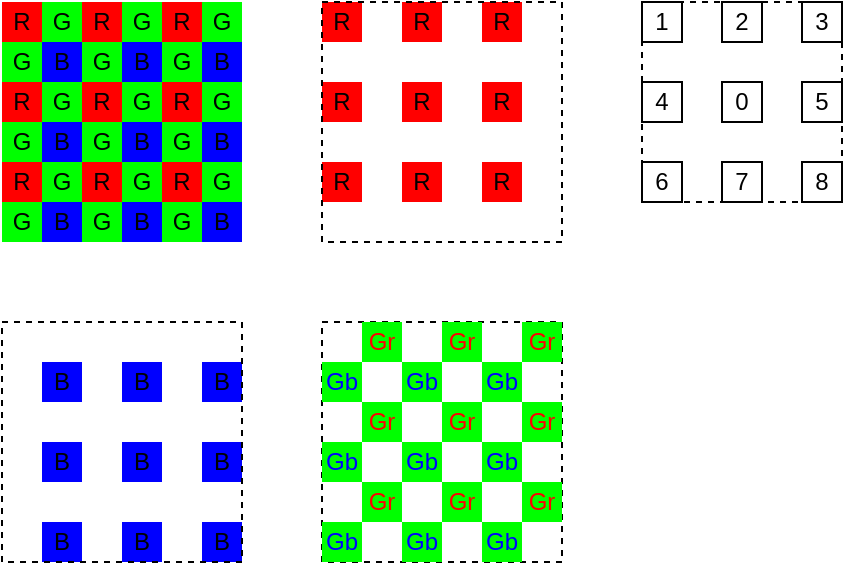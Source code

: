 <mxfile version="20.8.10" type="device" pages="2"><diagram name="DPC" id="U2PI5yvPrA4tIBqOMWy8"><mxGraphModel dx="566" dy="327" grid="1" gridSize="10" guides="1" tooltips="1" connect="1" arrows="1" fold="1" page="1" pageScale="1" pageWidth="1169" pageHeight="827" math="0" shadow="0"><root><mxCell id="0"/><mxCell id="1" parent="0"/><mxCell id="Or1ZSRNZM5Kkvi68vyQR-191" value="" style="whiteSpace=wrap;html=1;aspect=fixed;fillColor=none;dashed=1;" vertex="1" parent="1"><mxGeometry x="440" y="400" width="120" height="120" as="geometry"/></mxCell><mxCell id="Or1ZSRNZM5Kkvi68vyQR-1" value="R" style="whiteSpace=wrap;html=1;aspect=fixed;strokeColor=none;fillColor=#FF0000;" vertex="1" parent="1"><mxGeometry x="320" y="280" width="20" height="20" as="geometry"/></mxCell><mxCell id="Or1ZSRNZM5Kkvi68vyQR-2" value="G" style="whiteSpace=wrap;html=1;aspect=fixed;strokeColor=none;fillColor=#00FF00;" vertex="1" parent="1"><mxGeometry x="340" y="280" width="20" height="20" as="geometry"/></mxCell><mxCell id="Or1ZSRNZM5Kkvi68vyQR-3" value="G" style="whiteSpace=wrap;html=1;aspect=fixed;strokeColor=none;fillColor=#00FF00;" vertex="1" parent="1"><mxGeometry x="320" y="300" width="20" height="20" as="geometry"/></mxCell><mxCell id="Or1ZSRNZM5Kkvi68vyQR-4" value="B" style="whiteSpace=wrap;html=1;aspect=fixed;strokeColor=none;fillColor=#0000FF;" vertex="1" parent="1"><mxGeometry x="340" y="300" width="20" height="20" as="geometry"/></mxCell><mxCell id="Or1ZSRNZM5Kkvi68vyQR-5" value="R" style="whiteSpace=wrap;html=1;aspect=fixed;strokeColor=none;fillColor=#FF0000;" vertex="1" parent="1"><mxGeometry x="360" y="280" width="20" height="20" as="geometry"/></mxCell><mxCell id="Or1ZSRNZM5Kkvi68vyQR-6" value="G" style="whiteSpace=wrap;html=1;aspect=fixed;strokeColor=none;fillColor=#00FF00;" vertex="1" parent="1"><mxGeometry x="380" y="280" width="20" height="20" as="geometry"/></mxCell><mxCell id="Or1ZSRNZM5Kkvi68vyQR-7" value="G" style="whiteSpace=wrap;html=1;aspect=fixed;strokeColor=none;fillColor=#00FF00;" vertex="1" parent="1"><mxGeometry x="360" y="300" width="20" height="20" as="geometry"/></mxCell><mxCell id="Or1ZSRNZM5Kkvi68vyQR-8" value="B" style="whiteSpace=wrap;html=1;aspect=fixed;strokeColor=none;fillColor=#0000FF;" vertex="1" parent="1"><mxGeometry x="380" y="300" width="20" height="20" as="geometry"/></mxCell><mxCell id="Or1ZSRNZM5Kkvi68vyQR-9" value="R" style="whiteSpace=wrap;html=1;aspect=fixed;strokeColor=none;fillColor=#FF0000;" vertex="1" parent="1"><mxGeometry x="320" y="320" width="20" height="20" as="geometry"/></mxCell><mxCell id="Or1ZSRNZM5Kkvi68vyQR-10" value="G" style="whiteSpace=wrap;html=1;aspect=fixed;strokeColor=none;fillColor=#00FF00;" vertex="1" parent="1"><mxGeometry x="340" y="320" width="20" height="20" as="geometry"/></mxCell><mxCell id="Or1ZSRNZM5Kkvi68vyQR-11" value="G" style="whiteSpace=wrap;html=1;aspect=fixed;strokeColor=none;fillColor=#00FF00;" vertex="1" parent="1"><mxGeometry x="320" y="340" width="20" height="20" as="geometry"/></mxCell><mxCell id="Or1ZSRNZM5Kkvi68vyQR-12" value="B" style="whiteSpace=wrap;html=1;aspect=fixed;strokeColor=none;fillColor=#0000FF;" vertex="1" parent="1"><mxGeometry x="340" y="340" width="20" height="20" as="geometry"/></mxCell><mxCell id="Or1ZSRNZM5Kkvi68vyQR-13" value="R" style="whiteSpace=wrap;html=1;aspect=fixed;strokeColor=none;fillColor=#FF0000;" vertex="1" parent="1"><mxGeometry x="360" y="320" width="20" height="20" as="geometry"/></mxCell><mxCell id="Or1ZSRNZM5Kkvi68vyQR-14" value="G" style="whiteSpace=wrap;html=1;aspect=fixed;strokeColor=none;fillColor=#00FF00;" vertex="1" parent="1"><mxGeometry x="380" y="320" width="20" height="20" as="geometry"/></mxCell><mxCell id="Or1ZSRNZM5Kkvi68vyQR-15" value="G" style="whiteSpace=wrap;html=1;aspect=fixed;strokeColor=none;fillColor=#00FF00;" vertex="1" parent="1"><mxGeometry x="360" y="340" width="20" height="20" as="geometry"/></mxCell><mxCell id="Or1ZSRNZM5Kkvi68vyQR-16" value="B" style="whiteSpace=wrap;html=1;aspect=fixed;strokeColor=none;fillColor=#0000FF;" vertex="1" parent="1"><mxGeometry x="380" y="340" width="20" height="20" as="geometry"/></mxCell><mxCell id="Or1ZSRNZM5Kkvi68vyQR-17" value="R" style="whiteSpace=wrap;html=1;aspect=fixed;strokeColor=none;fillColor=#FF0000;" vertex="1" parent="1"><mxGeometry x="320" y="240" width="20" height="20" as="geometry"/></mxCell><mxCell id="Or1ZSRNZM5Kkvi68vyQR-18" value="G" style="whiteSpace=wrap;html=1;aspect=fixed;strokeColor=none;fillColor=#00FF00;" vertex="1" parent="1"><mxGeometry x="340" y="240" width="20" height="20" as="geometry"/></mxCell><mxCell id="Or1ZSRNZM5Kkvi68vyQR-19" value="G" style="whiteSpace=wrap;html=1;aspect=fixed;strokeColor=none;fillColor=#00FF00;" vertex="1" parent="1"><mxGeometry x="320" y="260" width="20" height="20" as="geometry"/></mxCell><mxCell id="Or1ZSRNZM5Kkvi68vyQR-20" value="B" style="whiteSpace=wrap;html=1;aspect=fixed;strokeColor=none;fillColor=#0000FF;" vertex="1" parent="1"><mxGeometry x="340" y="260" width="20" height="20" as="geometry"/></mxCell><mxCell id="Or1ZSRNZM5Kkvi68vyQR-21" value="R" style="whiteSpace=wrap;html=1;aspect=fixed;strokeColor=none;fillColor=#FF0000;" vertex="1" parent="1"><mxGeometry x="360" y="240" width="20" height="20" as="geometry"/></mxCell><mxCell id="Or1ZSRNZM5Kkvi68vyQR-22" value="G" style="whiteSpace=wrap;html=1;aspect=fixed;strokeColor=none;fillColor=#00FF00;" vertex="1" parent="1"><mxGeometry x="380" y="240" width="20" height="20" as="geometry"/></mxCell><mxCell id="Or1ZSRNZM5Kkvi68vyQR-23" value="G" style="whiteSpace=wrap;html=1;aspect=fixed;strokeColor=none;fillColor=#00FF00;" vertex="1" parent="1"><mxGeometry x="360" y="260" width="20" height="20" as="geometry"/></mxCell><mxCell id="Or1ZSRNZM5Kkvi68vyQR-24" value="B" style="whiteSpace=wrap;html=1;aspect=fixed;strokeColor=none;fillColor=#0000FF;" vertex="1" parent="1"><mxGeometry x="380" y="260" width="20" height="20" as="geometry"/></mxCell><mxCell id="Or1ZSRNZM5Kkvi68vyQR-25" value="R" style="whiteSpace=wrap;html=1;aspect=fixed;strokeColor=none;fillColor=#FF0000;" vertex="1" parent="1"><mxGeometry x="280" y="280" width="20" height="20" as="geometry"/></mxCell><mxCell id="Or1ZSRNZM5Kkvi68vyQR-26" value="G" style="whiteSpace=wrap;html=1;aspect=fixed;strokeColor=none;fillColor=#00FF00;" vertex="1" parent="1"><mxGeometry x="300" y="280" width="20" height="20" as="geometry"/></mxCell><mxCell id="Or1ZSRNZM5Kkvi68vyQR-27" value="G" style="whiteSpace=wrap;html=1;aspect=fixed;strokeColor=none;fillColor=#00FF00;" vertex="1" parent="1"><mxGeometry x="280" y="300" width="20" height="20" as="geometry"/></mxCell><mxCell id="Or1ZSRNZM5Kkvi68vyQR-28" value="B" style="whiteSpace=wrap;html=1;aspect=fixed;strokeColor=none;fillColor=#0000FF;" vertex="1" parent="1"><mxGeometry x="300" y="300" width="20" height="20" as="geometry"/></mxCell><mxCell id="Or1ZSRNZM5Kkvi68vyQR-29" value="R" style="whiteSpace=wrap;html=1;aspect=fixed;strokeColor=none;fillColor=#FF0000;" vertex="1" parent="1"><mxGeometry x="280" y="320" width="20" height="20" as="geometry"/></mxCell><mxCell id="Or1ZSRNZM5Kkvi68vyQR-30" value="G" style="whiteSpace=wrap;html=1;aspect=fixed;strokeColor=none;fillColor=#00FF00;" vertex="1" parent="1"><mxGeometry x="300" y="320" width="20" height="20" as="geometry"/></mxCell><mxCell id="Or1ZSRNZM5Kkvi68vyQR-31" value="G" style="whiteSpace=wrap;html=1;aspect=fixed;strokeColor=none;fillColor=#00FF00;" vertex="1" parent="1"><mxGeometry x="280" y="340" width="20" height="20" as="geometry"/></mxCell><mxCell id="Or1ZSRNZM5Kkvi68vyQR-32" value="B" style="whiteSpace=wrap;html=1;aspect=fixed;strokeColor=none;fillColor=#0000FF;" vertex="1" parent="1"><mxGeometry x="300" y="340" width="20" height="20" as="geometry"/></mxCell><mxCell id="Or1ZSRNZM5Kkvi68vyQR-33" value="R" style="whiteSpace=wrap;html=1;aspect=fixed;strokeColor=none;fillColor=#FF0000;" vertex="1" parent="1"><mxGeometry x="280" y="240" width="20" height="20" as="geometry"/></mxCell><mxCell id="Or1ZSRNZM5Kkvi68vyQR-34" value="G" style="whiteSpace=wrap;html=1;aspect=fixed;strokeColor=none;fillColor=#00FF00;" vertex="1" parent="1"><mxGeometry x="300" y="240" width="20" height="20" as="geometry"/></mxCell><mxCell id="Or1ZSRNZM5Kkvi68vyQR-35" value="G" style="whiteSpace=wrap;html=1;aspect=fixed;strokeColor=none;fillColor=#00FF00;" vertex="1" parent="1"><mxGeometry x="280" y="260" width="20" height="20" as="geometry"/></mxCell><mxCell id="Or1ZSRNZM5Kkvi68vyQR-36" value="B" style="whiteSpace=wrap;html=1;aspect=fixed;strokeColor=none;fillColor=#0000FF;" vertex="1" parent="1"><mxGeometry x="300" y="260" width="20" height="20" as="geometry"/></mxCell><mxCell id="Or1ZSRNZM5Kkvi68vyQR-37" value="R" style="whiteSpace=wrap;html=1;aspect=fixed;strokeColor=none;fillColor=#FF0000;" vertex="1" parent="1"><mxGeometry x="480" y="280" width="20" height="20" as="geometry"/></mxCell><mxCell id="Or1ZSRNZM5Kkvi68vyQR-41" value="R" style="whiteSpace=wrap;html=1;aspect=fixed;strokeColor=none;fillColor=#FF0000;" vertex="1" parent="1"><mxGeometry x="520" y="280" width="20" height="20" as="geometry"/></mxCell><mxCell id="Or1ZSRNZM5Kkvi68vyQR-45" value="R" style="whiteSpace=wrap;html=1;aspect=fixed;strokeColor=none;fillColor=#FF0000;" vertex="1" parent="1"><mxGeometry x="480" y="320" width="20" height="20" as="geometry"/></mxCell><mxCell id="Or1ZSRNZM5Kkvi68vyQR-49" value="R" style="whiteSpace=wrap;html=1;aspect=fixed;strokeColor=none;fillColor=#FF0000;" vertex="1" parent="1"><mxGeometry x="520" y="320" width="20" height="20" as="geometry"/></mxCell><mxCell id="Or1ZSRNZM5Kkvi68vyQR-53" value="R" style="whiteSpace=wrap;html=1;aspect=fixed;strokeColor=none;fillColor=#FF0000;" vertex="1" parent="1"><mxGeometry x="480" y="240" width="20" height="20" as="geometry"/></mxCell><mxCell id="Or1ZSRNZM5Kkvi68vyQR-57" value="R" style="whiteSpace=wrap;html=1;aspect=fixed;strokeColor=none;fillColor=#FF0000;" vertex="1" parent="1"><mxGeometry x="520" y="240" width="20" height="20" as="geometry"/></mxCell><mxCell id="Or1ZSRNZM5Kkvi68vyQR-61" value="R" style="whiteSpace=wrap;html=1;aspect=fixed;strokeColor=none;fillColor=#FF0000;" vertex="1" parent="1"><mxGeometry x="440" y="280" width="20" height="20" as="geometry"/></mxCell><mxCell id="Or1ZSRNZM5Kkvi68vyQR-65" value="R" style="whiteSpace=wrap;html=1;aspect=fixed;strokeColor=none;fillColor=#FF0000;" vertex="1" parent="1"><mxGeometry x="440" y="320" width="20" height="20" as="geometry"/></mxCell><mxCell id="Or1ZSRNZM5Kkvi68vyQR-69" value="R" style="whiteSpace=wrap;html=1;aspect=fixed;strokeColor=none;fillColor=#FF0000;" vertex="1" parent="1"><mxGeometry x="440" y="240" width="20" height="20" as="geometry"/></mxCell><mxCell id="Or1ZSRNZM5Kkvi68vyQR-73" value="R" style="whiteSpace=wrap;html=1;aspect=fixed;strokeColor=none;fillColor=#FF0000;" vertex="1" parent="1"><mxGeometry x="480" y="280" width="20" height="20" as="geometry"/></mxCell><mxCell id="Or1ZSRNZM5Kkvi68vyQR-77" value="R" style="whiteSpace=wrap;html=1;aspect=fixed;strokeColor=none;fillColor=#FF0000;" vertex="1" parent="1"><mxGeometry x="520" y="280" width="20" height="20" as="geometry"/></mxCell><mxCell id="Or1ZSRNZM5Kkvi68vyQR-81" value="R" style="whiteSpace=wrap;html=1;aspect=fixed;strokeColor=none;fillColor=#FF0000;" vertex="1" parent="1"><mxGeometry x="480" y="320" width="20" height="20" as="geometry"/></mxCell><mxCell id="Or1ZSRNZM5Kkvi68vyQR-85" value="R" style="whiteSpace=wrap;html=1;aspect=fixed;strokeColor=none;fillColor=#FF0000;" vertex="1" parent="1"><mxGeometry x="520" y="320" width="20" height="20" as="geometry"/></mxCell><mxCell id="Or1ZSRNZM5Kkvi68vyQR-89" value="R" style="whiteSpace=wrap;html=1;aspect=fixed;strokeColor=none;fillColor=#FF0000;" vertex="1" parent="1"><mxGeometry x="480" y="240" width="20" height="20" as="geometry"/></mxCell><mxCell id="Or1ZSRNZM5Kkvi68vyQR-93" value="R" style="whiteSpace=wrap;html=1;aspect=fixed;strokeColor=none;fillColor=#FF0000;" vertex="1" parent="1"><mxGeometry x="520" y="240" width="20" height="20" as="geometry"/></mxCell><mxCell id="Or1ZSRNZM5Kkvi68vyQR-97" value="R" style="whiteSpace=wrap;html=1;aspect=fixed;strokeColor=none;fillColor=#FF0000;" vertex="1" parent="1"><mxGeometry x="440" y="280" width="20" height="20" as="geometry"/></mxCell><mxCell id="Or1ZSRNZM5Kkvi68vyQR-101" value="R" style="whiteSpace=wrap;html=1;aspect=fixed;strokeColor=none;fillColor=#FF0000;" vertex="1" parent="1"><mxGeometry x="440" y="320" width="20" height="20" as="geometry"/></mxCell><mxCell id="Or1ZSRNZM5Kkvi68vyQR-105" value="R" style="whiteSpace=wrap;html=1;aspect=fixed;strokeColor=none;fillColor=#FF0000;" vertex="1" parent="1"><mxGeometry x="440" y="240" width="20" height="20" as="geometry"/></mxCell><mxCell id="Or1ZSRNZM5Kkvi68vyQR-113" value="B" style="whiteSpace=wrap;html=1;aspect=fixed;strokeColor=none;fillColor=#0000FF;" vertex="1" parent="1"><mxGeometry x="340" y="460" width="20" height="20" as="geometry"/></mxCell><mxCell id="Or1ZSRNZM5Kkvi68vyQR-117" value="B" style="whiteSpace=wrap;html=1;aspect=fixed;strokeColor=none;fillColor=#0000FF;" vertex="1" parent="1"><mxGeometry x="380" y="460" width="20" height="20" as="geometry"/></mxCell><mxCell id="Or1ZSRNZM5Kkvi68vyQR-121" value="B" style="whiteSpace=wrap;html=1;aspect=fixed;strokeColor=none;fillColor=#0000FF;" vertex="1" parent="1"><mxGeometry x="340" y="500" width="20" height="20" as="geometry"/></mxCell><mxCell id="Or1ZSRNZM5Kkvi68vyQR-125" value="B" style="whiteSpace=wrap;html=1;aspect=fixed;strokeColor=none;fillColor=#0000FF;" vertex="1" parent="1"><mxGeometry x="380" y="500" width="20" height="20" as="geometry"/></mxCell><mxCell id="Or1ZSRNZM5Kkvi68vyQR-129" value="B" style="whiteSpace=wrap;html=1;aspect=fixed;strokeColor=none;fillColor=#0000FF;" vertex="1" parent="1"><mxGeometry x="340" y="420" width="20" height="20" as="geometry"/></mxCell><mxCell id="Or1ZSRNZM5Kkvi68vyQR-133" value="B" style="whiteSpace=wrap;html=1;aspect=fixed;strokeColor=none;fillColor=#0000FF;" vertex="1" parent="1"><mxGeometry x="380" y="420" width="20" height="20" as="geometry"/></mxCell><mxCell id="Or1ZSRNZM5Kkvi68vyQR-137" value="B" style="whiteSpace=wrap;html=1;aspect=fixed;strokeColor=none;fillColor=#0000FF;" vertex="1" parent="1"><mxGeometry x="300" y="460" width="20" height="20" as="geometry"/></mxCell><mxCell id="Or1ZSRNZM5Kkvi68vyQR-141" value="B" style="whiteSpace=wrap;html=1;aspect=fixed;strokeColor=none;fillColor=#0000FF;" vertex="1" parent="1"><mxGeometry x="300" y="500" width="20" height="20" as="geometry"/></mxCell><mxCell id="Or1ZSRNZM5Kkvi68vyQR-145" value="B" style="whiteSpace=wrap;html=1;aspect=fixed;strokeColor=none;fillColor=#0000FF;" vertex="1" parent="1"><mxGeometry x="300" y="420" width="20" height="20" as="geometry"/></mxCell><mxCell id="Or1ZSRNZM5Kkvi68vyQR-146" value="" style="whiteSpace=wrap;html=1;aspect=fixed;fillColor=none;dashed=1;" vertex="1" parent="1"><mxGeometry x="440" y="240" width="120" height="120" as="geometry"/></mxCell><mxCell id="Or1ZSRNZM5Kkvi68vyQR-147" value="" style="whiteSpace=wrap;html=1;aspect=fixed;fillColor=none;dashed=1;" vertex="1" parent="1"><mxGeometry x="280" y="400" width="120" height="120" as="geometry"/></mxCell><mxCell id="Or1ZSRNZM5Kkvi68vyQR-150" value="Gr" style="whiteSpace=wrap;html=1;aspect=fixed;strokeColor=none;fillColor=#00FF00;fontColor=#ff0000;" vertex="1" parent="1"><mxGeometry x="500" y="440" width="20" height="20" as="geometry"/></mxCell><mxCell id="Or1ZSRNZM5Kkvi68vyQR-151" value="Gb" style="whiteSpace=wrap;html=1;aspect=fixed;strokeColor=none;fillColor=#00FF00;fontColor=#0000ff;" vertex="1" parent="1"><mxGeometry x="480" y="460" width="20" height="20" as="geometry"/></mxCell><mxCell id="Or1ZSRNZM5Kkvi68vyQR-154" value="Gr" style="whiteSpace=wrap;html=1;aspect=fixed;strokeColor=none;fillColor=#00FF00;fontColor=#ff0000;" vertex="1" parent="1"><mxGeometry x="540" y="440" width="20" height="20" as="geometry"/></mxCell><mxCell id="Or1ZSRNZM5Kkvi68vyQR-155" value="Gb" style="whiteSpace=wrap;html=1;aspect=fixed;strokeColor=none;fillColor=#00FF00;fontColor=#0000ff;" vertex="1" parent="1"><mxGeometry x="520" y="460" width="20" height="20" as="geometry"/></mxCell><mxCell id="Or1ZSRNZM5Kkvi68vyQR-158" value="Gr" style="whiteSpace=wrap;html=1;aspect=fixed;strokeColor=none;fillColor=#00FF00;fontColor=#ff0000;" vertex="1" parent="1"><mxGeometry x="500" y="480" width="20" height="20" as="geometry"/></mxCell><mxCell id="Or1ZSRNZM5Kkvi68vyQR-159" value="Gb" style="whiteSpace=wrap;html=1;aspect=fixed;strokeColor=none;fillColor=#00FF00;fontColor=#0000ff;" vertex="1" parent="1"><mxGeometry x="480" y="500" width="20" height="20" as="geometry"/></mxCell><mxCell id="Or1ZSRNZM5Kkvi68vyQR-162" value="Gr" style="whiteSpace=wrap;html=1;aspect=fixed;strokeColor=none;fillColor=#00FF00;fontColor=#ff0000;" vertex="1" parent="1"><mxGeometry x="540" y="480" width="20" height="20" as="geometry"/></mxCell><mxCell id="Or1ZSRNZM5Kkvi68vyQR-163" value="Gb" style="whiteSpace=wrap;html=1;aspect=fixed;strokeColor=none;fillColor=#00FF00;fontColor=#0000ff;" vertex="1" parent="1"><mxGeometry x="520" y="500" width="20" height="20" as="geometry"/></mxCell><mxCell id="Or1ZSRNZM5Kkvi68vyQR-166" value="Gr" style="whiteSpace=wrap;html=1;aspect=fixed;strokeColor=none;fillColor=#00FF00;fontColor=#ff0000;" vertex="1" parent="1"><mxGeometry x="500" y="400" width="20" height="20" as="geometry"/></mxCell><mxCell id="Or1ZSRNZM5Kkvi68vyQR-167" value="Gb" style="whiteSpace=wrap;html=1;aspect=fixed;strokeColor=none;fillColor=#00FF00;fontColor=#0000ff;" vertex="1" parent="1"><mxGeometry x="480" y="420" width="20" height="20" as="geometry"/></mxCell><mxCell id="Or1ZSRNZM5Kkvi68vyQR-170" value="Gr" style="whiteSpace=wrap;html=1;aspect=fixed;strokeColor=none;fillColor=#00FF00;fontColor=#ff0000;" vertex="1" parent="1"><mxGeometry x="540" y="400" width="20" height="20" as="geometry"/></mxCell><mxCell id="Or1ZSRNZM5Kkvi68vyQR-171" value="Gb" style="whiteSpace=wrap;html=1;aspect=fixed;strokeColor=none;fillColor=#00FF00;fontColor=#0000ff;" vertex="1" parent="1"><mxGeometry x="520" y="420" width="20" height="20" as="geometry"/></mxCell><mxCell id="Or1ZSRNZM5Kkvi68vyQR-174" value="Gr" style="whiteSpace=wrap;html=1;aspect=fixed;strokeColor=none;fillColor=#00FF00;fontColor=#ff0000;" vertex="1" parent="1"><mxGeometry x="460" y="440" width="20" height="20" as="geometry"/></mxCell><mxCell id="Or1ZSRNZM5Kkvi68vyQR-175" value="Gb" style="whiteSpace=wrap;html=1;aspect=fixed;strokeColor=none;fillColor=#00FF00;fontColor=#0000ff;" vertex="1" parent="1"><mxGeometry x="440" y="460" width="20" height="20" as="geometry"/></mxCell><mxCell id="Or1ZSRNZM5Kkvi68vyQR-178" value="Gr" style="whiteSpace=wrap;html=1;aspect=fixed;strokeColor=none;fillColor=#00FF00;fontColor=#ff0000;" vertex="1" parent="1"><mxGeometry x="460" y="480" width="20" height="20" as="geometry"/></mxCell><mxCell id="Or1ZSRNZM5Kkvi68vyQR-179" value="Gb" style="whiteSpace=wrap;html=1;aspect=fixed;strokeColor=none;fillColor=#00FF00;fontColor=#0000ff;" vertex="1" parent="1"><mxGeometry x="440" y="500" width="20" height="20" as="geometry"/></mxCell><mxCell id="Or1ZSRNZM5Kkvi68vyQR-182" value="Gr" style="whiteSpace=wrap;html=1;aspect=fixed;strokeColor=none;fillColor=#00FF00;fontColor=#ff0000;" vertex="1" parent="1"><mxGeometry x="460" y="400" width="20" height="20" as="geometry"/></mxCell><mxCell id="Or1ZSRNZM5Kkvi68vyQR-183" value="Gb" style="whiteSpace=wrap;html=1;aspect=fixed;strokeColor=none;fillColor=#00FF00;fontColor=#0000ff;" vertex="1" parent="1"><mxGeometry x="440" y="420" width="20" height="20" as="geometry"/></mxCell><mxCell id="QbTkKZFKARU6BMDzXBl1-1" value="R" style="whiteSpace=wrap;html=1;aspect=fixed;" vertex="1" parent="1"><mxGeometry x="640" y="280" width="20" height="20" as="geometry"/></mxCell><mxCell id="QbTkKZFKARU6BMDzXBl1-2" value="R" style="whiteSpace=wrap;html=1;aspect=fixed;" vertex="1" parent="1"><mxGeometry x="680" y="280" width="20" height="20" as="geometry"/></mxCell><mxCell id="QbTkKZFKARU6BMDzXBl1-3" value="R" style="whiteSpace=wrap;html=1;aspect=fixed;" vertex="1" parent="1"><mxGeometry x="640" y="320" width="20" height="20" as="geometry"/></mxCell><mxCell id="QbTkKZFKARU6BMDzXBl1-4" value="R" style="whiteSpace=wrap;html=1;aspect=fixed;" vertex="1" parent="1"><mxGeometry x="680" y="320" width="20" height="20" as="geometry"/></mxCell><mxCell id="QbTkKZFKARU6BMDzXBl1-5" value="R" style="whiteSpace=wrap;html=1;aspect=fixed;" vertex="1" parent="1"><mxGeometry x="640" y="240" width="20" height="20" as="geometry"/></mxCell><mxCell id="QbTkKZFKARU6BMDzXBl1-6" value="R" style="whiteSpace=wrap;html=1;aspect=fixed;" vertex="1" parent="1"><mxGeometry x="680" y="240" width="20" height="20" as="geometry"/></mxCell><mxCell id="QbTkKZFKARU6BMDzXBl1-7" value="R" style="whiteSpace=wrap;html=1;aspect=fixed;" vertex="1" parent="1"><mxGeometry x="600" y="280" width="20" height="20" as="geometry"/></mxCell><mxCell id="QbTkKZFKARU6BMDzXBl1-8" value="R" style="whiteSpace=wrap;html=1;aspect=fixed;" vertex="1" parent="1"><mxGeometry x="600" y="320" width="20" height="20" as="geometry"/></mxCell><mxCell id="QbTkKZFKARU6BMDzXBl1-9" value="R" style="whiteSpace=wrap;html=1;aspect=fixed;" vertex="1" parent="1"><mxGeometry x="600" y="240" width="20" height="20" as="geometry"/></mxCell><mxCell id="QbTkKZFKARU6BMDzXBl1-10" value="0" style="whiteSpace=wrap;html=1;aspect=fixed;" vertex="1" parent="1"><mxGeometry x="640" y="280" width="20" height="20" as="geometry"/></mxCell><mxCell id="QbTkKZFKARU6BMDzXBl1-11" value="5" style="whiteSpace=wrap;html=1;aspect=fixed;" vertex="1" parent="1"><mxGeometry x="680" y="280" width="20" height="20" as="geometry"/></mxCell><mxCell id="QbTkKZFKARU6BMDzXBl1-12" value="7" style="whiteSpace=wrap;html=1;aspect=fixed;" vertex="1" parent="1"><mxGeometry x="640" y="320" width="20" height="20" as="geometry"/></mxCell><mxCell id="QbTkKZFKARU6BMDzXBl1-13" value="8" style="whiteSpace=wrap;html=1;aspect=fixed;" vertex="1" parent="1"><mxGeometry x="680" y="320" width="20" height="20" as="geometry"/></mxCell><mxCell id="QbTkKZFKARU6BMDzXBl1-14" value="2" style="whiteSpace=wrap;html=1;aspect=fixed;" vertex="1" parent="1"><mxGeometry x="640" y="240" width="20" height="20" as="geometry"/></mxCell><mxCell id="QbTkKZFKARU6BMDzXBl1-15" value="3" style="whiteSpace=wrap;html=1;aspect=fixed;" vertex="1" parent="1"><mxGeometry x="680" y="240" width="20" height="20" as="geometry"/></mxCell><mxCell id="QbTkKZFKARU6BMDzXBl1-16" value="4" style="whiteSpace=wrap;html=1;aspect=fixed;" vertex="1" parent="1"><mxGeometry x="600" y="280" width="20" height="20" as="geometry"/></mxCell><mxCell id="QbTkKZFKARU6BMDzXBl1-17" value="6" style="whiteSpace=wrap;html=1;aspect=fixed;" vertex="1" parent="1"><mxGeometry x="600" y="320" width="20" height="20" as="geometry"/></mxCell><mxCell id="QbTkKZFKARU6BMDzXBl1-18" value="1" style="whiteSpace=wrap;html=1;aspect=fixed;" vertex="1" parent="1"><mxGeometry x="600" y="240" width="20" height="20" as="geometry"/></mxCell><mxCell id="QbTkKZFKARU6BMDzXBl1-20" value="" style="whiteSpace=wrap;html=1;aspect=fixed;fillColor=none;dashed=1;" vertex="1" parent="1"><mxGeometry x="600" y="240" width="100" height="100" as="geometry"/></mxCell></root></mxGraphModel></diagram><diagram id="KlS2wlNmmzP0hfHvqS9E" name="DMS"><mxGraphModel dx="566" dy="327" grid="1" gridSize="10" guides="1" tooltips="1" connect="1" arrows="1" fold="1" page="1" pageScale="1" pageWidth="1169" pageHeight="827" math="0" shadow="0"><root><mxCell id="0"/><mxCell id="1" parent="0"/><mxCell id="ehLy4ugU-ZstgYpbvErb-1" value="R" style="whiteSpace=wrap;html=1;aspect=fixed;strokeColor=none;fillColor=#FF0000;" vertex="1" parent="1"><mxGeometry x="320" y="280" width="20" height="20" as="geometry"/></mxCell><mxCell id="ehLy4ugU-ZstgYpbvErb-2" value="G" style="whiteSpace=wrap;html=1;aspect=fixed;strokeColor=none;fillColor=#00FF00;" vertex="1" parent="1"><mxGeometry x="340" y="280" width="20" height="20" as="geometry"/></mxCell><mxCell id="ehLy4ugU-ZstgYpbvErb-3" value="G" style="whiteSpace=wrap;html=1;aspect=fixed;strokeColor=none;fillColor=#00FF00;" vertex="1" parent="1"><mxGeometry x="320" y="300" width="20" height="20" as="geometry"/></mxCell><mxCell id="ehLy4ugU-ZstgYpbvErb-4" value="B" style="whiteSpace=wrap;html=1;aspect=fixed;strokeColor=none;fillColor=#0000FF;" vertex="1" parent="1"><mxGeometry x="340" y="300" width="20" height="20" as="geometry"/></mxCell><mxCell id="ehLy4ugU-ZstgYpbvErb-17" value="R" style="whiteSpace=wrap;html=1;aspect=fixed;strokeColor=none;fillColor=#FF0000;" vertex="1" parent="1"><mxGeometry x="320" y="240" width="20" height="20" as="geometry"/></mxCell><mxCell id="ehLy4ugU-ZstgYpbvErb-18" value="G" style="whiteSpace=wrap;html=1;aspect=fixed;strokeColor=none;fillColor=#00FF00;" vertex="1" parent="1"><mxGeometry x="340" y="240" width="20" height="20" as="geometry"/></mxCell><mxCell id="ehLy4ugU-ZstgYpbvErb-19" value="G" style="whiteSpace=wrap;html=1;aspect=fixed;strokeColor=none;fillColor=#00FF00;" vertex="1" parent="1"><mxGeometry x="320" y="260" width="20" height="20" as="geometry"/></mxCell><mxCell id="ehLy4ugU-ZstgYpbvErb-20" value="B" style="whiteSpace=wrap;html=1;aspect=fixed;strokeColor=none;fillColor=#0000FF;" vertex="1" parent="1"><mxGeometry x="340" y="260" width="20" height="20" as="geometry"/></mxCell><mxCell id="ehLy4ugU-ZstgYpbvErb-25" value="R" style="whiteSpace=wrap;html=1;aspect=fixed;strokeColor=none;fillColor=#FF0000;" vertex="1" parent="1"><mxGeometry x="280" y="280" width="20" height="20" as="geometry"/></mxCell><mxCell id="ehLy4ugU-ZstgYpbvErb-26" value="G" style="whiteSpace=wrap;html=1;aspect=fixed;strokeColor=none;fillColor=#00FF00;" vertex="1" parent="1"><mxGeometry x="300" y="280" width="20" height="20" as="geometry"/></mxCell><mxCell id="ehLy4ugU-ZstgYpbvErb-27" value="G" style="whiteSpace=wrap;html=1;aspect=fixed;strokeColor=none;fillColor=#00FF00;" vertex="1" parent="1"><mxGeometry x="280" y="300" width="20" height="20" as="geometry"/></mxCell><mxCell id="ehLy4ugU-ZstgYpbvErb-28" value="B" style="whiteSpace=wrap;html=1;aspect=fixed;strokeColor=none;fillColor=#0000FF;" vertex="1" parent="1"><mxGeometry x="300" y="300" width="20" height="20" as="geometry"/></mxCell><mxCell id="ehLy4ugU-ZstgYpbvErb-33" value="R" style="whiteSpace=wrap;html=1;aspect=fixed;strokeColor=none;fillColor=#FF0000;" vertex="1" parent="1"><mxGeometry x="280" y="240" width="20" height="20" as="geometry"/></mxCell><mxCell id="ehLy4ugU-ZstgYpbvErb-34" value="G" style="whiteSpace=wrap;html=1;aspect=fixed;strokeColor=none;fillColor=#00FF00;" vertex="1" parent="1"><mxGeometry x="300" y="240" width="20" height="20" as="geometry"/></mxCell><mxCell id="ehLy4ugU-ZstgYpbvErb-35" value="G" style="whiteSpace=wrap;html=1;aspect=fixed;strokeColor=none;fillColor=#00FF00;" vertex="1" parent="1"><mxGeometry x="280" y="260" width="20" height="20" as="geometry"/></mxCell><mxCell id="ehLy4ugU-ZstgYpbvErb-36" value="B" style="whiteSpace=wrap;html=1;aspect=fixed;strokeColor=none;fillColor=#0000FF;" vertex="1" parent="1"><mxGeometry x="300" y="260" width="20" height="20" as="geometry"/></mxCell><mxCell id="ehLy4ugU-ZstgYpbvErb-37" value="B" style="whiteSpace=wrap;html=1;aspect=fixed;strokeColor=none;fillColor=#0000FF;" vertex="1" parent="1"><mxGeometry x="420" y="280" width="20" height="20" as="geometry"/></mxCell><mxCell id="ehLy4ugU-ZstgYpbvErb-38" value="G" style="whiteSpace=wrap;html=1;aspect=fixed;strokeColor=none;fillColor=#00FF00;" vertex="1" parent="1"><mxGeometry x="440" y="280" width="20" height="20" as="geometry"/></mxCell><mxCell id="ehLy4ugU-ZstgYpbvErb-39" value="G" style="whiteSpace=wrap;html=1;aspect=fixed;strokeColor=none;fillColor=#00FF00;" vertex="1" parent="1"><mxGeometry x="420" y="300" width="20" height="20" as="geometry"/></mxCell><mxCell id="ehLy4ugU-ZstgYpbvErb-40" value="R" style="whiteSpace=wrap;html=1;aspect=fixed;strokeColor=none;fillColor=#FF0000;" vertex="1" parent="1"><mxGeometry x="440" y="300" width="20" height="20" as="geometry"/></mxCell><mxCell id="ehLy4ugU-ZstgYpbvErb-41" value="B" style="whiteSpace=wrap;html=1;aspect=fixed;strokeColor=none;fillColor=#000019;" vertex="1" parent="1"><mxGeometry x="420" y="240" width="20" height="20" as="geometry"/></mxCell><mxCell id="ehLy4ugU-ZstgYpbvErb-42" value="G" style="whiteSpace=wrap;html=1;aspect=fixed;strokeColor=none;fillColor=#00FF00;" vertex="1" parent="1"><mxGeometry x="440" y="240" width="20" height="20" as="geometry"/></mxCell><mxCell id="ehLy4ugU-ZstgYpbvErb-43" value="G" style="whiteSpace=wrap;html=1;aspect=fixed;strokeColor=none;fillColor=#00FF00;" vertex="1" parent="1"><mxGeometry x="420" y="260" width="20" height="20" as="geometry"/></mxCell><mxCell id="ehLy4ugU-ZstgYpbvErb-44" value="R" style="whiteSpace=wrap;html=1;aspect=fixed;strokeColor=none;fillColor=#0000FF;" vertex="1" parent="1"><mxGeometry x="440" y="260" width="20" height="20" as="geometry"/></mxCell><mxCell id="ehLy4ugU-ZstgYpbvErb-45" value="B" style="whiteSpace=wrap;html=1;aspect=fixed;strokeColor=none;fillColor=#0000FF;" vertex="1" parent="1"><mxGeometry x="380" y="280" width="20" height="20" as="geometry"/></mxCell><mxCell id="ehLy4ugU-ZstgYpbvErb-46" value="G" style="whiteSpace=wrap;html=1;aspect=fixed;strokeColor=none;fillColor=#00FF00;" vertex="1" parent="1"><mxGeometry x="400" y="280" width="20" height="20" as="geometry"/></mxCell><mxCell id="ehLy4ugU-ZstgYpbvErb-47" value="G" style="whiteSpace=wrap;html=1;aspect=fixed;strokeColor=none;fillColor=#00FF00;" vertex="1" parent="1"><mxGeometry x="380" y="300" width="20" height="20" as="geometry"/></mxCell><mxCell id="ehLy4ugU-ZstgYpbvErb-48" value="R" style="whiteSpace=wrap;html=1;aspect=fixed;strokeColor=none;fillColor=#FF0000;" vertex="1" parent="1"><mxGeometry x="400" y="300" width="20" height="20" as="geometry"/></mxCell><mxCell id="ehLy4ugU-ZstgYpbvErb-49" value="5" style="whiteSpace=wrap;html=1;aspect=fixed;strokeColor=none;fillColor=#000019;" vertex="1" parent="1"><mxGeometry x="380" y="240" width="20" height="20" as="geometry"/></mxCell><mxCell id="ehLy4ugU-ZstgYpbvErb-50" value="G" style="whiteSpace=wrap;html=1;aspect=fixed;strokeColor=none;fillColor=#00FF00;" vertex="1" parent="1"><mxGeometry x="400" y="240" width="20" height="20" as="geometry"/></mxCell><mxCell id="ehLy4ugU-ZstgYpbvErb-51" value="G" style="whiteSpace=wrap;html=1;aspect=fixed;strokeColor=none;fillColor=#00FF00;" vertex="1" parent="1"><mxGeometry x="380" y="260" width="20" height="20" as="geometry"/></mxCell><mxCell id="ehLy4ugU-ZstgYpbvErb-52" value="R" style="whiteSpace=wrap;html=1;aspect=fixed;strokeColor=none;fillColor=#0000FF;" vertex="1" parent="1"><mxGeometry x="400" y="260" width="20" height="20" as="geometry"/></mxCell><mxCell id="ehLy4ugU-ZstgYpbvErb-53" value="B" style="whiteSpace=wrap;html=1;aspect=fixed;strokeColor=none;fillColor=#0000FF;" vertex="1" parent="1"><mxGeometry x="380" y="240" width="20" height="20" as="geometry"/></mxCell><mxCell id="ehLy4ugU-ZstgYpbvErb-54" value="B" style="whiteSpace=wrap;html=1;aspect=fixed;strokeColor=none;fillColor=#0000FF;" vertex="1" parent="1"><mxGeometry x="420" y="240" width="20" height="20" as="geometry"/></mxCell><mxCell id="ehLy4ugU-ZstgYpbvErb-55" value="R" style="whiteSpace=wrap;html=1;aspect=fixed;strokeColor=none;fillColor=#FF0000;" vertex="1" parent="1"><mxGeometry x="400" y="260" width="20" height="20" as="geometry"/></mxCell><mxCell id="ehLy4ugU-ZstgYpbvErb-56" value="R" style="whiteSpace=wrap;html=1;aspect=fixed;strokeColor=none;fillColor=#FF0000;" vertex="1" parent="1"><mxGeometry x="440" y="260" width="20" height="20" as="geometry"/></mxCell><mxCell id="ehLy4ugU-ZstgYpbvErb-57" value="G" style="whiteSpace=wrap;html=1;aspect=fixed;strokeColor=none;fillColor=#00FF00;" vertex="1" parent="1"><mxGeometry x="520" y="280" width="20" height="20" as="geometry"/></mxCell><mxCell id="ehLy4ugU-ZstgYpbvErb-58" value="R" style="whiteSpace=wrap;html=1;aspect=fixed;strokeColor=none;fillColor=#FF0000;" vertex="1" parent="1"><mxGeometry x="540" y="280" width="20" height="20" as="geometry"/></mxCell><mxCell id="ehLy4ugU-ZstgYpbvErb-59" value="B" style="whiteSpace=wrap;html=1;aspect=fixed;strokeColor=none;fillColor=#0000FF;" vertex="1" parent="1"><mxGeometry x="520" y="300" width="20" height="20" as="geometry"/></mxCell><mxCell id="ehLy4ugU-ZstgYpbvErb-60" value="G" style="whiteSpace=wrap;html=1;aspect=fixed;strokeColor=none;fillColor=#00FF00;" vertex="1" parent="1"><mxGeometry x="540" y="300" width="20" height="20" as="geometry"/></mxCell><mxCell id="ehLy4ugU-ZstgYpbvErb-61" value="B" style="whiteSpace=wrap;html=1;aspect=fixed;strokeColor=none;fillColor=#000019;" vertex="1" parent="1"><mxGeometry x="520" y="240" width="20" height="20" as="geometry"/></mxCell><mxCell id="ehLy4ugU-ZstgYpbvErb-62" value="R" style="whiteSpace=wrap;html=1;aspect=fixed;strokeColor=none;fillColor=#FF0000;" vertex="1" parent="1"><mxGeometry x="540" y="240" width="20" height="20" as="geometry"/></mxCell><mxCell id="ehLy4ugU-ZstgYpbvErb-63" value="B" style="whiteSpace=wrap;html=1;aspect=fixed;strokeColor=none;fillColor=#0000FF;" vertex="1" parent="1"><mxGeometry x="520" y="260" width="20" height="20" as="geometry"/></mxCell><mxCell id="ehLy4ugU-ZstgYpbvErb-64" value="R" style="whiteSpace=wrap;html=1;aspect=fixed;strokeColor=none;fillColor=#0000FF;" vertex="1" parent="1"><mxGeometry x="540" y="260" width="20" height="20" as="geometry"/></mxCell><mxCell id="ehLy4ugU-ZstgYpbvErb-65" value="G" style="whiteSpace=wrap;html=1;aspect=fixed;strokeColor=none;fillColor=#00FF00;" vertex="1" parent="1"><mxGeometry x="480" y="280" width="20" height="20" as="geometry"/></mxCell><mxCell id="ehLy4ugU-ZstgYpbvErb-66" value="R" style="whiteSpace=wrap;html=1;aspect=fixed;strokeColor=none;fillColor=#FF0000;" vertex="1" parent="1"><mxGeometry x="500" y="280" width="20" height="20" as="geometry"/></mxCell><mxCell id="ehLy4ugU-ZstgYpbvErb-67" value="B" style="whiteSpace=wrap;html=1;aspect=fixed;strokeColor=none;fillColor=#0000FF;" vertex="1" parent="1"><mxGeometry x="480" y="300" width="20" height="20" as="geometry"/></mxCell><mxCell id="ehLy4ugU-ZstgYpbvErb-68" value="G" style="whiteSpace=wrap;html=1;aspect=fixed;strokeColor=none;fillColor=#00FF00;" vertex="1" parent="1"><mxGeometry x="500" y="300" width="20" height="20" as="geometry"/></mxCell><mxCell id="ehLy4ugU-ZstgYpbvErb-69" value="5" style="whiteSpace=wrap;html=1;aspect=fixed;strokeColor=none;fillColor=#000019;" vertex="1" parent="1"><mxGeometry x="480" y="240" width="20" height="20" as="geometry"/></mxCell><mxCell id="ehLy4ugU-ZstgYpbvErb-70" value="R" style="whiteSpace=wrap;html=1;aspect=fixed;strokeColor=none;fillColor=#FF0000;" vertex="1" parent="1"><mxGeometry x="500" y="240" width="20" height="20" as="geometry"/></mxCell><mxCell id="ehLy4ugU-ZstgYpbvErb-71" value="B" style="whiteSpace=wrap;html=1;aspect=fixed;strokeColor=none;fillColor=#0000FF;" vertex="1" parent="1"><mxGeometry x="480" y="260" width="20" height="20" as="geometry"/></mxCell><mxCell id="ehLy4ugU-ZstgYpbvErb-72" value="R" style="whiteSpace=wrap;html=1;aspect=fixed;strokeColor=none;fillColor=#0000FF;" vertex="1" parent="1"><mxGeometry x="500" y="260" width="20" height="20" as="geometry"/></mxCell><mxCell id="ehLy4ugU-ZstgYpbvErb-73" value="G" style="whiteSpace=wrap;html=1;aspect=fixed;strokeColor=none;fillColor=#00FF00;" vertex="1" parent="1"><mxGeometry x="480" y="240" width="20" height="20" as="geometry"/></mxCell><mxCell id="ehLy4ugU-ZstgYpbvErb-74" value="G" style="whiteSpace=wrap;html=1;aspect=fixed;strokeColor=none;fillColor=#00FF00;" vertex="1" parent="1"><mxGeometry x="520" y="240" width="20" height="20" as="geometry"/></mxCell><mxCell id="ehLy4ugU-ZstgYpbvErb-75" value="G" style="whiteSpace=wrap;html=1;aspect=fixed;strokeColor=none;fillColor=#00FF00;" vertex="1" parent="1"><mxGeometry x="500" y="260" width="20" height="20" as="geometry"/></mxCell><mxCell id="ehLy4ugU-ZstgYpbvErb-76" value="G" style="whiteSpace=wrap;html=1;aspect=fixed;strokeColor=none;fillColor=#00FF00;" vertex="1" parent="1"><mxGeometry x="540" y="260" width="20" height="20" as="geometry"/></mxCell><mxCell id="ehLy4ugU-ZstgYpbvErb-77" value="G" style="whiteSpace=wrap;html=1;aspect=fixed;strokeColor=none;fillColor=#00FF00;" vertex="1" parent="1"><mxGeometry x="620" y="280" width="20" height="20" as="geometry"/></mxCell><mxCell id="ehLy4ugU-ZstgYpbvErb-78" value="B" style="whiteSpace=wrap;html=1;aspect=fixed;strokeColor=none;fillColor=#0000FF;" vertex="1" parent="1"><mxGeometry x="640" y="280" width="20" height="20" as="geometry"/></mxCell><mxCell id="ehLy4ugU-ZstgYpbvErb-79" value="R" style="whiteSpace=wrap;html=1;aspect=fixed;strokeColor=none;fillColor=#FF0000;" vertex="1" parent="1"><mxGeometry x="620" y="300" width="20" height="20" as="geometry"/></mxCell><mxCell id="ehLy4ugU-ZstgYpbvErb-80" value="G" style="whiteSpace=wrap;html=1;aspect=fixed;strokeColor=none;fillColor=#00FF00;" vertex="1" parent="1"><mxGeometry x="640" y="300" width="20" height="20" as="geometry"/></mxCell><mxCell id="ehLy4ugU-ZstgYpbvErb-81" value="B" style="whiteSpace=wrap;html=1;aspect=fixed;strokeColor=none;fillColor=#000019;" vertex="1" parent="1"><mxGeometry x="620" y="240" width="20" height="20" as="geometry"/></mxCell><mxCell id="ehLy4ugU-ZstgYpbvErb-82" value="B" style="whiteSpace=wrap;html=1;aspect=fixed;strokeColor=none;fillColor=#0000FF;" vertex="1" parent="1"><mxGeometry x="640" y="240" width="20" height="20" as="geometry"/></mxCell><mxCell id="ehLy4ugU-ZstgYpbvErb-83" value="R" style="whiteSpace=wrap;html=1;aspect=fixed;strokeColor=none;fillColor=#0000FF;" vertex="1" parent="1"><mxGeometry x="620" y="260" width="20" height="20" as="geometry"/></mxCell><mxCell id="ehLy4ugU-ZstgYpbvErb-84" value="R" style="whiteSpace=wrap;html=1;aspect=fixed;strokeColor=none;fillColor=#0000FF;" vertex="1" parent="1"><mxGeometry x="640" y="260" width="20" height="20" as="geometry"/></mxCell><mxCell id="ehLy4ugU-ZstgYpbvErb-85" value="G" style="whiteSpace=wrap;html=1;aspect=fixed;strokeColor=none;fillColor=#00FF00;" vertex="1" parent="1"><mxGeometry x="580" y="280" width="20" height="20" as="geometry"/></mxCell><mxCell id="ehLy4ugU-ZstgYpbvErb-86" value="B" style="whiteSpace=wrap;html=1;aspect=fixed;strokeColor=none;fillColor=#0000FF;" vertex="1" parent="1"><mxGeometry x="600" y="280" width="20" height="20" as="geometry"/></mxCell><mxCell id="ehLy4ugU-ZstgYpbvErb-87" value="R" style="whiteSpace=wrap;html=1;aspect=fixed;strokeColor=none;fillColor=#FF0000;" vertex="1" parent="1"><mxGeometry x="580" y="300" width="20" height="20" as="geometry"/></mxCell><mxCell id="ehLy4ugU-ZstgYpbvErb-88" value="G" style="whiteSpace=wrap;html=1;aspect=fixed;strokeColor=none;fillColor=#00FF00;" vertex="1" parent="1"><mxGeometry x="600" y="300" width="20" height="20" as="geometry"/></mxCell><mxCell id="ehLy4ugU-ZstgYpbvErb-89" value="5" style="whiteSpace=wrap;html=1;aspect=fixed;strokeColor=none;fillColor=#000019;" vertex="1" parent="1"><mxGeometry x="580" y="240" width="20" height="20" as="geometry"/></mxCell><mxCell id="ehLy4ugU-ZstgYpbvErb-90" value="B" style="whiteSpace=wrap;html=1;aspect=fixed;strokeColor=none;fillColor=#0000FF;" vertex="1" parent="1"><mxGeometry x="600" y="240" width="20" height="20" as="geometry"/></mxCell><mxCell id="ehLy4ugU-ZstgYpbvErb-91" value="R" style="whiteSpace=wrap;html=1;aspect=fixed;strokeColor=none;fillColor=#0000FF;" vertex="1" parent="1"><mxGeometry x="580" y="260" width="20" height="20" as="geometry"/></mxCell><mxCell id="ehLy4ugU-ZstgYpbvErb-92" value="R" style="whiteSpace=wrap;html=1;aspect=fixed;strokeColor=none;fillColor=#0000FF;" vertex="1" parent="1"><mxGeometry x="600" y="260" width="20" height="20" as="geometry"/></mxCell><mxCell id="ehLy4ugU-ZstgYpbvErb-93" value="G" style="whiteSpace=wrap;html=1;aspect=fixed;strokeColor=none;fillColor=#00FF00;" vertex="1" parent="1"><mxGeometry x="580" y="240" width="20" height="20" as="geometry"/></mxCell><mxCell id="ehLy4ugU-ZstgYpbvErb-94" value="G" style="whiteSpace=wrap;html=1;aspect=fixed;strokeColor=none;fillColor=#00FF00;" vertex="1" parent="1"><mxGeometry x="620" y="240" width="20" height="20" as="geometry"/></mxCell><mxCell id="ehLy4ugU-ZstgYpbvErb-95" value="G" style="whiteSpace=wrap;html=1;aspect=fixed;strokeColor=none;fillColor=#00FF00;" vertex="1" parent="1"><mxGeometry x="600" y="260" width="20" height="20" as="geometry"/></mxCell><mxCell id="ehLy4ugU-ZstgYpbvErb-96" value="G" style="whiteSpace=wrap;html=1;aspect=fixed;strokeColor=none;fillColor=#00FF00;" vertex="1" parent="1"><mxGeometry x="640" y="260" width="20" height="20" as="geometry"/></mxCell><mxCell id="ehLy4ugU-ZstgYpbvErb-97" value="R" style="whiteSpace=wrap;html=1;aspect=fixed;strokeColor=none;fillColor=#FF0000;" vertex="1" parent="1"><mxGeometry x="580" y="260" width="20" height="20" as="geometry"/></mxCell><mxCell id="ehLy4ugU-ZstgYpbvErb-98" value="R" style="whiteSpace=wrap;html=1;aspect=fixed;strokeColor=none;fillColor=#FF0000;" vertex="1" parent="1"><mxGeometry x="620" y="260" width="20" height="20" as="geometry"/></mxCell><mxCell id="ehLy4ugU-ZstgYpbvErb-121" value="R" style="whiteSpace=wrap;html=1;aspect=fixed;strokeColor=none;fillColor=#FF0000;" vertex="1" parent="1"><mxGeometry x="320" y="400" width="20" height="20" as="geometry"/></mxCell><mxCell id="ehLy4ugU-ZstgYpbvErb-122" value="G" style="whiteSpace=wrap;html=1;aspect=fixed;strokeColor=none;fillColor=#00FF00;" vertex="1" parent="1"><mxGeometry x="340" y="400" width="20" height="20" as="geometry"/></mxCell><mxCell id="ehLy4ugU-ZstgYpbvErb-123" value="G" style="whiteSpace=wrap;html=1;aspect=fixed;strokeColor=none;fillColor=#00FF00;" vertex="1" parent="1"><mxGeometry x="320" y="420" width="20" height="20" as="geometry"/></mxCell><mxCell id="ehLy4ugU-ZstgYpbvErb-124" value="B" style="whiteSpace=wrap;html=1;aspect=fixed;strokeColor=none;fillColor=#0000FF;" vertex="1" parent="1"><mxGeometry x="340" y="420" width="20" height="20" as="geometry"/></mxCell><mxCell id="ehLy4ugU-ZstgYpbvErb-125" value="R" style="whiteSpace=wrap;html=1;aspect=fixed;strokeColor=none;fillColor=#FF0000;" vertex="1" parent="1"><mxGeometry x="320" y="360" width="20" height="20" as="geometry"/></mxCell><mxCell id="ehLy4ugU-ZstgYpbvErb-126" value="G" style="whiteSpace=wrap;html=1;aspect=fixed;strokeColor=none;fillColor=#00FF00;" vertex="1" parent="1"><mxGeometry x="340" y="360" width="20" height="20" as="geometry"/></mxCell><mxCell id="ehLy4ugU-ZstgYpbvErb-127" value="G" style="whiteSpace=wrap;html=1;aspect=fixed;strokeColor=none;fillColor=#00FF00;" vertex="1" parent="1"><mxGeometry x="320" y="380" width="20" height="20" as="geometry"/></mxCell><mxCell id="ehLy4ugU-ZstgYpbvErb-128" value="B" style="whiteSpace=wrap;html=1;aspect=fixed;strokeColor=none;fillColor=#0000FF;" vertex="1" parent="1"><mxGeometry x="340" y="380" width="20" height="20" as="geometry"/></mxCell><mxCell id="ehLy4ugU-ZstgYpbvErb-129" value="R" style="whiteSpace=wrap;html=1;aspect=fixed;strokeColor=none;fillColor=#FF0000;" vertex="1" parent="1"><mxGeometry x="280" y="400" width="20" height="20" as="geometry"/></mxCell><mxCell id="ehLy4ugU-ZstgYpbvErb-130" value="G" style="whiteSpace=wrap;html=1;aspect=fixed;strokeColor=none;fillColor=#00FF00;" vertex="1" parent="1"><mxGeometry x="300" y="400" width="20" height="20" as="geometry"/></mxCell><mxCell id="ehLy4ugU-ZstgYpbvErb-131" value="G" style="whiteSpace=wrap;html=1;aspect=fixed;strokeColor=none;fillColor=#00FF00;" vertex="1" parent="1"><mxGeometry x="280" y="420" width="20" height="20" as="geometry"/></mxCell><mxCell id="ehLy4ugU-ZstgYpbvErb-132" value="B" style="whiteSpace=wrap;html=1;aspect=fixed;strokeColor=none;fillColor=#0000FF;" vertex="1" parent="1"><mxGeometry x="300" y="420" width="20" height="20" as="geometry"/></mxCell><mxCell id="ehLy4ugU-ZstgYpbvErb-133" value="R" style="whiteSpace=wrap;html=1;aspect=fixed;strokeColor=none;fillColor=#FF0000;" vertex="1" parent="1"><mxGeometry x="280" y="360" width="20" height="20" as="geometry"/></mxCell><mxCell id="ehLy4ugU-ZstgYpbvErb-134" value="G" style="whiteSpace=wrap;html=1;aspect=fixed;strokeColor=none;fillColor=#00FF00;" vertex="1" parent="1"><mxGeometry x="300" y="360" width="20" height="20" as="geometry"/></mxCell><mxCell id="ehLy4ugU-ZstgYpbvErb-135" value="G" style="whiteSpace=wrap;html=1;aspect=fixed;strokeColor=none;fillColor=#00FF00;" vertex="1" parent="1"><mxGeometry x="280" y="380" width="20" height="20" as="geometry"/></mxCell><mxCell id="ehLy4ugU-ZstgYpbvErb-136" value="B" style="whiteSpace=wrap;html=1;aspect=fixed;strokeColor=none;fillColor=#0000FF;" vertex="1" parent="1"><mxGeometry x="300" y="380" width="20" height="20" as="geometry"/></mxCell><mxCell id="ehLy4ugU-ZstgYpbvErb-138" value="00" style="whiteSpace=wrap;html=1;aspect=fixed;" vertex="1" parent="1"><mxGeometry x="260" y="340" width="20" height="20" as="geometry"/></mxCell><mxCell id="ehLy4ugU-ZstgYpbvErb-139" value="01" style="whiteSpace=wrap;html=1;aspect=fixed;" vertex="1" parent="1"><mxGeometry x="280" y="340" width="20" height="20" as="geometry"/></mxCell><mxCell id="ehLy4ugU-ZstgYpbvErb-140" value="02" style="whiteSpace=wrap;html=1;aspect=fixed;" vertex="1" parent="1"><mxGeometry x="300" y="340" width="20" height="20" as="geometry"/></mxCell><mxCell id="ehLy4ugU-ZstgYpbvErb-141" value="03" style="whiteSpace=wrap;html=1;aspect=fixed;" vertex="1" parent="1"><mxGeometry x="320" y="340" width="20" height="20" as="geometry"/></mxCell><mxCell id="ehLy4ugU-ZstgYpbvErb-142" value="10" style="whiteSpace=wrap;html=1;aspect=fixed;" vertex="1" parent="1"><mxGeometry x="260" y="360" width="20" height="20" as="geometry"/></mxCell><mxCell id="ehLy4ugU-ZstgYpbvErb-143" value="20" style="whiteSpace=wrap;html=1;aspect=fixed;" vertex="1" parent="1"><mxGeometry x="260" y="380" width="20" height="20" as="geometry"/></mxCell><mxCell id="ehLy4ugU-ZstgYpbvErb-144" value="30" style="whiteSpace=wrap;html=1;aspect=fixed;" vertex="1" parent="1"><mxGeometry x="260" y="400" width="20" height="20" as="geometry"/></mxCell></root></mxGraphModel></diagram></mxfile>